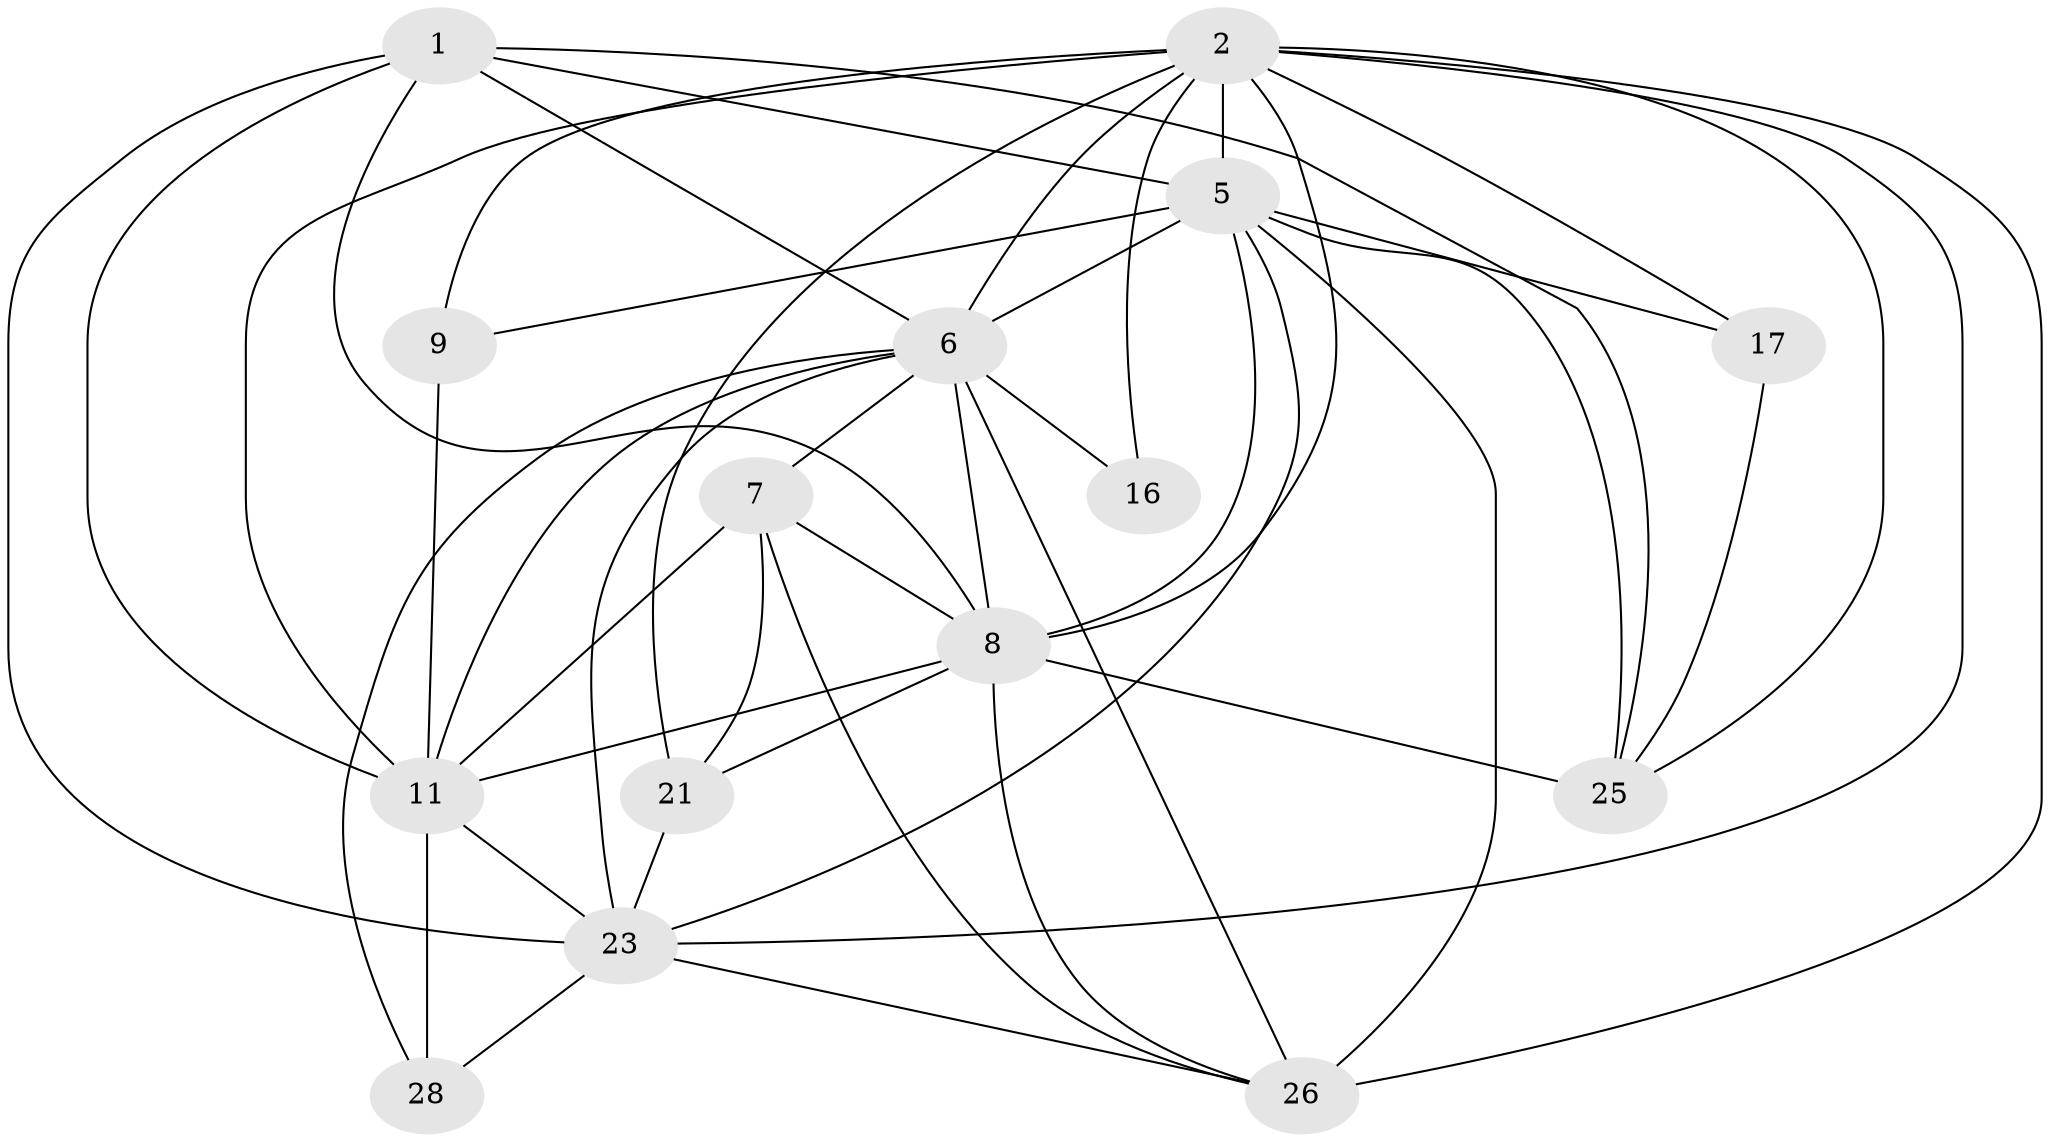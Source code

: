 // original degree distribution, {4: 0.3137254901960784, 6: 0.0784313725490196, 3: 0.3333333333333333, 5: 0.17647058823529413, 2: 0.058823529411764705, 7: 0.0392156862745098}
// Generated by graph-tools (version 1.1) at 2025/18/03/04/25 18:18:50]
// undirected, 15 vertices, 46 edges
graph export_dot {
graph [start="1"]
  node [color=gray90,style=filled];
  1 [super="+3+41"];
  2 [super="+10+4+12+42"];
  5 [super="+38+34"];
  6 [super="+29+40+15+48"];
  7 [super="+13"];
  8 [super="+30+33+49"];
  9;
  11 [super="+14+24+22"];
  16;
  17 [super="+50"];
  21 [super="+37+39"];
  23 [super="+36+51"];
  25 [super="+31"];
  26 [super="+44+43"];
  28;
  1 -- 5;
  1 -- 8;
  1 -- 6;
  1 -- 23;
  1 -- 11;
  1 -- 25;
  2 -- 9;
  2 -- 16;
  2 -- 6 [weight=2];
  2 -- 17;
  2 -- 5 [weight=2];
  2 -- 26 [weight=3];
  2 -- 8 [weight=2];
  2 -- 11 [weight=3];
  2 -- 21 [weight=2];
  2 -- 23;
  2 -- 25;
  5 -- 9;
  5 -- 26 [weight=2];
  5 -- 25 [weight=3];
  5 -- 17;
  5 -- 8;
  5 -- 6 [weight=2];
  5 -- 23;
  6 -- 11;
  6 -- 28;
  6 -- 8 [weight=2];
  6 -- 16;
  6 -- 7 [weight=2];
  6 -- 26;
  6 -- 23;
  7 -- 8;
  7 -- 21;
  7 -- 26 [weight=2];
  7 -- 11;
  8 -- 25;
  8 -- 26;
  8 -- 11 [weight=2];
  8 -- 21;
  9 -- 11;
  11 -- 28;
  11 -- 23;
  17 -- 25;
  21 -- 23;
  23 -- 28;
  23 -- 26;
}
